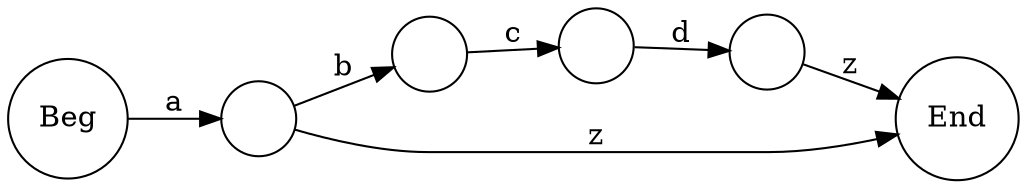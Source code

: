 digraph tokex {
	labelloc="t";
	label="";
	graph [dpi=200];
	rankdir=LR;
	fontname="Helvetica";
	edge [arrowhead=normal,arrowtail=dot];
	node [shape=circle];
	# Auto-generated by Tokex.

	0 [label=""];
	Beg [label="Beg"];
	2 [label=""];
	3 [label=""];
	4 [label=""];
	End [label="End"];
	Beg -> 0 [label="a"];
	0 -> 2 [label="b"];
	0 -> End [label="z"];
	2 -> 3 [label="c"];
	3 -> 4 [label="d"];
	4 -> End [label="z"];
}
